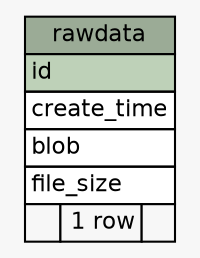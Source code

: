 // dot 2.42.3 on Mac OS X 10.15.4
// SchemaSpy rev 590
digraph "rawdata" {
  graph [
    rankdir="RL"
    bgcolor="#f7f7f7"
    nodesep="0.18"
    ranksep="0.46"
    fontname="Helvetica"
    fontsize="11"
  ];
  node [
    fontname="Helvetica"
    fontsize="11"
    shape="plaintext"
  ];
  edge [
    arrowsize="0.8"
  ];
  "rawdata" [
    label=<
    <TABLE BORDER="0" CELLBORDER="1" CELLSPACING="0" BGCOLOR="#ffffff">
      <TR><TD COLSPAN="3" BGCOLOR="#9bab96" ALIGN="CENTER">rawdata</TD></TR>
      <TR><TD PORT="id" COLSPAN="3" BGCOLOR="#bed1b8" ALIGN="LEFT">id</TD></TR>
      <TR><TD PORT="create_time" COLSPAN="3" ALIGN="LEFT">create_time</TD></TR>
      <TR><TD PORT="blob" COLSPAN="3" ALIGN="LEFT">blob</TD></TR>
      <TR><TD PORT="file_size" COLSPAN="3" ALIGN="LEFT">file_size</TD></TR>
      <TR><TD ALIGN="LEFT" BGCOLOR="#f7f7f7">  </TD><TD ALIGN="RIGHT" BGCOLOR="#f7f7f7">1 row</TD><TD ALIGN="RIGHT" BGCOLOR="#f7f7f7">  </TD></TR>
    </TABLE>>
    URL="tables/rawdata.html"
    tooltip="rawdata"
  ];
}
